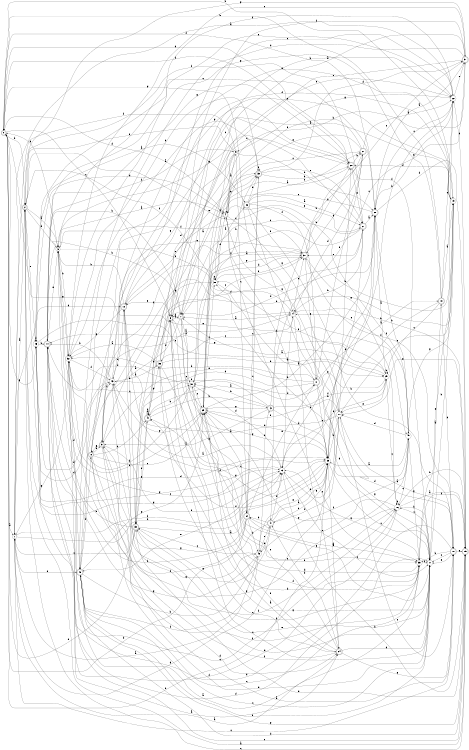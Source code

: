 digraph n40_1 {
__start0 [label="" shape="none"];

rankdir=LR;
size="8,5";

s0 [style="rounded,filled", color="black", fillcolor="white" shape="doublecircle", label="0"];
s1 [style="filled", color="black", fillcolor="white" shape="circle", label="1"];
s2 [style="rounded,filled", color="black", fillcolor="white" shape="doublecircle", label="2"];
s3 [style="filled", color="black", fillcolor="white" shape="circle", label="3"];
s4 [style="rounded,filled", color="black", fillcolor="white" shape="doublecircle", label="4"];
s5 [style="filled", color="black", fillcolor="white" shape="circle", label="5"];
s6 [style="filled", color="black", fillcolor="white" shape="circle", label="6"];
s7 [style="rounded,filled", color="black", fillcolor="white" shape="doublecircle", label="7"];
s8 [style="rounded,filled", color="black", fillcolor="white" shape="doublecircle", label="8"];
s9 [style="rounded,filled", color="black", fillcolor="white" shape="doublecircle", label="9"];
s10 [style="rounded,filled", color="black", fillcolor="white" shape="doublecircle", label="10"];
s11 [style="filled", color="black", fillcolor="white" shape="circle", label="11"];
s12 [style="rounded,filled", color="black", fillcolor="white" shape="doublecircle", label="12"];
s13 [style="filled", color="black", fillcolor="white" shape="circle", label="13"];
s14 [style="filled", color="black", fillcolor="white" shape="circle", label="14"];
s15 [style="rounded,filled", color="black", fillcolor="white" shape="doublecircle", label="15"];
s16 [style="filled", color="black", fillcolor="white" shape="circle", label="16"];
s17 [style="filled", color="black", fillcolor="white" shape="circle", label="17"];
s18 [style="rounded,filled", color="black", fillcolor="white" shape="doublecircle", label="18"];
s19 [style="filled", color="black", fillcolor="white" shape="circle", label="19"];
s20 [style="rounded,filled", color="black", fillcolor="white" shape="doublecircle", label="20"];
s21 [style="rounded,filled", color="black", fillcolor="white" shape="doublecircle", label="21"];
s22 [style="filled", color="black", fillcolor="white" shape="circle", label="22"];
s23 [style="filled", color="black", fillcolor="white" shape="circle", label="23"];
s24 [style="rounded,filled", color="black", fillcolor="white" shape="doublecircle", label="24"];
s25 [style="rounded,filled", color="black", fillcolor="white" shape="doublecircle", label="25"];
s26 [style="rounded,filled", color="black", fillcolor="white" shape="doublecircle", label="26"];
s27 [style="rounded,filled", color="black", fillcolor="white" shape="doublecircle", label="27"];
s28 [style="rounded,filled", color="black", fillcolor="white" shape="doublecircle", label="28"];
s29 [style="filled", color="black", fillcolor="white" shape="circle", label="29"];
s30 [style="filled", color="black", fillcolor="white" shape="circle", label="30"];
s31 [style="rounded,filled", color="black", fillcolor="white" shape="doublecircle", label="31"];
s32 [style="filled", color="black", fillcolor="white" shape="circle", label="32"];
s33 [style="rounded,filled", color="black", fillcolor="white" shape="doublecircle", label="33"];
s34 [style="rounded,filled", color="black", fillcolor="white" shape="doublecircle", label="34"];
s35 [style="filled", color="black", fillcolor="white" shape="circle", label="35"];
s36 [style="rounded,filled", color="black", fillcolor="white" shape="doublecircle", label="36"];
s37 [style="rounded,filled", color="black", fillcolor="white" shape="doublecircle", label="37"];
s38 [style="filled", color="black", fillcolor="white" shape="circle", label="38"];
s39 [style="rounded,filled", color="black", fillcolor="white" shape="doublecircle", label="39"];
s40 [style="rounded,filled", color="black", fillcolor="white" shape="doublecircle", label="40"];
s41 [style="rounded,filled", color="black", fillcolor="white" shape="doublecircle", label="41"];
s42 [style="rounded,filled", color="black", fillcolor="white" shape="doublecircle", label="42"];
s43 [style="filled", color="black", fillcolor="white" shape="circle", label="43"];
s44 [style="rounded,filled", color="black", fillcolor="white" shape="doublecircle", label="44"];
s45 [style="filled", color="black", fillcolor="white" shape="circle", label="45"];
s46 [style="filled", color="black", fillcolor="white" shape="circle", label="46"];
s47 [style="rounded,filled", color="black", fillcolor="white" shape="doublecircle", label="47"];
s48 [style="rounded,filled", color="black", fillcolor="white" shape="doublecircle", label="48"];
s49 [style="filled", color="black", fillcolor="white" shape="circle", label="49"];
s0 -> s1 [label="a"];
s0 -> s23 [label="b"];
s0 -> s6 [label="c"];
s0 -> s4 [label="d"];
s0 -> s49 [label="e"];
s0 -> s20 [label="f"];
s0 -> s14 [label="g"];
s1 -> s2 [label="a"];
s1 -> s13 [label="b"];
s1 -> s10 [label="c"];
s1 -> s12 [label="d"];
s1 -> s48 [label="e"];
s1 -> s13 [label="f"];
s1 -> s23 [label="g"];
s2 -> s3 [label="a"];
s2 -> s0 [label="b"];
s2 -> s15 [label="c"];
s2 -> s3 [label="d"];
s2 -> s45 [label="e"];
s2 -> s27 [label="f"];
s2 -> s13 [label="g"];
s3 -> s4 [label="a"];
s3 -> s32 [label="b"];
s3 -> s13 [label="c"];
s3 -> s0 [label="d"];
s3 -> s25 [label="e"];
s3 -> s14 [label="f"];
s3 -> s32 [label="g"];
s4 -> s5 [label="a"];
s4 -> s49 [label="b"];
s4 -> s35 [label="c"];
s4 -> s45 [label="d"];
s4 -> s12 [label="e"];
s4 -> s23 [label="f"];
s4 -> s11 [label="g"];
s5 -> s6 [label="a"];
s5 -> s28 [label="b"];
s5 -> s34 [label="c"];
s5 -> s12 [label="d"];
s5 -> s2 [label="e"];
s5 -> s1 [label="f"];
s5 -> s9 [label="g"];
s6 -> s7 [label="a"];
s6 -> s22 [label="b"];
s6 -> s24 [label="c"];
s6 -> s28 [label="d"];
s6 -> s12 [label="e"];
s6 -> s35 [label="f"];
s6 -> s34 [label="g"];
s7 -> s8 [label="a"];
s7 -> s44 [label="b"];
s7 -> s16 [label="c"];
s7 -> s30 [label="d"];
s7 -> s22 [label="e"];
s7 -> s6 [label="f"];
s7 -> s23 [label="g"];
s8 -> s9 [label="a"];
s8 -> s40 [label="b"];
s8 -> s25 [label="c"];
s8 -> s17 [label="d"];
s8 -> s37 [label="e"];
s8 -> s35 [label="f"];
s8 -> s49 [label="g"];
s9 -> s10 [label="a"];
s9 -> s19 [label="b"];
s9 -> s20 [label="c"];
s9 -> s24 [label="d"];
s9 -> s13 [label="e"];
s9 -> s43 [label="f"];
s9 -> s8 [label="g"];
s10 -> s11 [label="a"];
s10 -> s35 [label="b"];
s10 -> s17 [label="c"];
s10 -> s44 [label="d"];
s10 -> s17 [label="e"];
s10 -> s37 [label="f"];
s10 -> s15 [label="g"];
s11 -> s12 [label="a"];
s11 -> s20 [label="b"];
s11 -> s10 [label="c"];
s11 -> s47 [label="d"];
s11 -> s13 [label="e"];
s11 -> s25 [label="f"];
s11 -> s4 [label="g"];
s12 -> s13 [label="a"];
s12 -> s3 [label="b"];
s12 -> s22 [label="c"];
s12 -> s39 [label="d"];
s12 -> s19 [label="e"];
s12 -> s16 [label="f"];
s12 -> s32 [label="g"];
s13 -> s14 [label="a"];
s13 -> s15 [label="b"];
s13 -> s17 [label="c"];
s13 -> s30 [label="d"];
s13 -> s48 [label="e"];
s13 -> s29 [label="f"];
s13 -> s45 [label="g"];
s14 -> s7 [label="a"];
s14 -> s15 [label="b"];
s14 -> s36 [label="c"];
s14 -> s10 [label="d"];
s14 -> s37 [label="e"];
s14 -> s2 [label="f"];
s14 -> s24 [label="g"];
s15 -> s2 [label="a"];
s15 -> s16 [label="b"];
s15 -> s32 [label="c"];
s15 -> s39 [label="d"];
s15 -> s11 [label="e"];
s15 -> s35 [label="f"];
s15 -> s48 [label="g"];
s16 -> s15 [label="a"];
s16 -> s17 [label="b"];
s16 -> s49 [label="c"];
s16 -> s16 [label="d"];
s16 -> s34 [label="e"];
s16 -> s2 [label="f"];
s16 -> s25 [label="g"];
s17 -> s18 [label="a"];
s17 -> s19 [label="b"];
s17 -> s16 [label="c"];
s17 -> s9 [label="d"];
s17 -> s39 [label="e"];
s17 -> s9 [label="f"];
s17 -> s25 [label="g"];
s18 -> s19 [label="a"];
s18 -> s0 [label="b"];
s18 -> s29 [label="c"];
s18 -> s10 [label="d"];
s18 -> s22 [label="e"];
s18 -> s23 [label="f"];
s18 -> s44 [label="g"];
s19 -> s6 [label="a"];
s19 -> s0 [label="b"];
s19 -> s2 [label="c"];
s19 -> s20 [label="d"];
s19 -> s11 [label="e"];
s19 -> s43 [label="f"];
s19 -> s49 [label="g"];
s20 -> s4 [label="a"];
s20 -> s21 [label="b"];
s20 -> s40 [label="c"];
s20 -> s0 [label="d"];
s20 -> s27 [label="e"];
s20 -> s17 [label="f"];
s20 -> s48 [label="g"];
s21 -> s22 [label="a"];
s21 -> s47 [label="b"];
s21 -> s4 [label="c"];
s21 -> s14 [label="d"];
s21 -> s4 [label="e"];
s21 -> s38 [label="f"];
s21 -> s37 [label="g"];
s22 -> s1 [label="a"];
s22 -> s23 [label="b"];
s22 -> s28 [label="c"];
s22 -> s15 [label="d"];
s22 -> s31 [label="e"];
s22 -> s3 [label="f"];
s22 -> s5 [label="g"];
s23 -> s24 [label="a"];
s23 -> s11 [label="b"];
s23 -> s17 [label="c"];
s23 -> s45 [label="d"];
s23 -> s27 [label="e"];
s23 -> s40 [label="f"];
s23 -> s40 [label="g"];
s24 -> s25 [label="a"];
s24 -> s47 [label="b"];
s24 -> s6 [label="c"];
s24 -> s17 [label="d"];
s24 -> s25 [label="e"];
s24 -> s25 [label="f"];
s24 -> s10 [label="g"];
s25 -> s26 [label="a"];
s25 -> s28 [label="b"];
s25 -> s6 [label="c"];
s25 -> s23 [label="d"];
s25 -> s33 [label="e"];
s25 -> s38 [label="f"];
s25 -> s43 [label="g"];
s26 -> s27 [label="a"];
s26 -> s10 [label="b"];
s26 -> s21 [label="c"];
s26 -> s33 [label="d"];
s26 -> s27 [label="e"];
s26 -> s41 [label="f"];
s26 -> s17 [label="g"];
s27 -> s28 [label="a"];
s27 -> s14 [label="b"];
s27 -> s7 [label="c"];
s27 -> s9 [label="d"];
s27 -> s37 [label="e"];
s27 -> s7 [label="f"];
s27 -> s3 [label="g"];
s28 -> s29 [label="a"];
s28 -> s13 [label="b"];
s28 -> s4 [label="c"];
s28 -> s15 [label="d"];
s28 -> s13 [label="e"];
s28 -> s0 [label="f"];
s28 -> s22 [label="g"];
s29 -> s7 [label="a"];
s29 -> s29 [label="b"];
s29 -> s16 [label="c"];
s29 -> s30 [label="d"];
s29 -> s11 [label="e"];
s29 -> s38 [label="f"];
s29 -> s44 [label="g"];
s30 -> s31 [label="a"];
s30 -> s40 [label="b"];
s30 -> s25 [label="c"];
s30 -> s44 [label="d"];
s30 -> s35 [label="e"];
s30 -> s32 [label="f"];
s30 -> s37 [label="g"];
s31 -> s28 [label="a"];
s31 -> s25 [label="b"];
s31 -> s32 [label="c"];
s31 -> s48 [label="d"];
s31 -> s25 [label="e"];
s31 -> s6 [label="f"];
s31 -> s2 [label="g"];
s32 -> s24 [label="a"];
s32 -> s33 [label="b"];
s32 -> s30 [label="c"];
s32 -> s48 [label="d"];
s32 -> s22 [label="e"];
s32 -> s43 [label="f"];
s32 -> s1 [label="g"];
s33 -> s32 [label="a"];
s33 -> s20 [label="b"];
s33 -> s34 [label="c"];
s33 -> s31 [label="d"];
s33 -> s27 [label="e"];
s33 -> s33 [label="f"];
s33 -> s7 [label="g"];
s34 -> s35 [label="a"];
s34 -> s0 [label="b"];
s34 -> s33 [label="c"];
s34 -> s46 [label="d"];
s34 -> s41 [label="e"];
s34 -> s44 [label="f"];
s34 -> s43 [label="g"];
s35 -> s1 [label="a"];
s35 -> s36 [label="b"];
s35 -> s48 [label="c"];
s35 -> s30 [label="d"];
s35 -> s22 [label="e"];
s35 -> s17 [label="f"];
s35 -> s13 [label="g"];
s36 -> s32 [label="a"];
s36 -> s29 [label="b"];
s36 -> s23 [label="c"];
s36 -> s6 [label="d"];
s36 -> s33 [label="e"];
s36 -> s37 [label="f"];
s36 -> s17 [label="g"];
s37 -> s30 [label="a"];
s37 -> s20 [label="b"];
s37 -> s31 [label="c"];
s37 -> s38 [label="d"];
s37 -> s41 [label="e"];
s37 -> s3 [label="f"];
s37 -> s16 [label="g"];
s38 -> s29 [label="a"];
s38 -> s33 [label="b"];
s38 -> s38 [label="c"];
s38 -> s4 [label="d"];
s38 -> s37 [label="e"];
s38 -> s8 [label="f"];
s38 -> s39 [label="g"];
s39 -> s23 [label="a"];
s39 -> s3 [label="b"];
s39 -> s1 [label="c"];
s39 -> s0 [label="d"];
s39 -> s40 [label="e"];
s39 -> s35 [label="f"];
s39 -> s6 [label="g"];
s40 -> s41 [label="a"];
s40 -> s42 [label="b"];
s40 -> s37 [label="c"];
s40 -> s40 [label="d"];
s40 -> s39 [label="e"];
s40 -> s40 [label="f"];
s40 -> s36 [label="g"];
s41 -> s18 [label="a"];
s41 -> s32 [label="b"];
s41 -> s23 [label="c"];
s41 -> s39 [label="d"];
s41 -> s9 [label="e"];
s41 -> s21 [label="f"];
s41 -> s17 [label="g"];
s42 -> s9 [label="a"];
s42 -> s30 [label="b"];
s42 -> s31 [label="c"];
s42 -> s23 [label="d"];
s42 -> s43 [label="e"];
s42 -> s29 [label="f"];
s42 -> s25 [label="g"];
s43 -> s36 [label="a"];
s43 -> s44 [label="b"];
s43 -> s12 [label="c"];
s43 -> s45 [label="d"];
s43 -> s19 [label="e"];
s43 -> s23 [label="f"];
s43 -> s46 [label="g"];
s44 -> s24 [label="a"];
s44 -> s7 [label="b"];
s44 -> s16 [label="c"];
s44 -> s17 [label="d"];
s44 -> s3 [label="e"];
s44 -> s5 [label="f"];
s44 -> s20 [label="g"];
s45 -> s26 [label="a"];
s45 -> s44 [label="b"];
s45 -> s28 [label="c"];
s45 -> s43 [label="d"];
s45 -> s41 [label="e"];
s45 -> s45 [label="f"];
s45 -> s0 [label="g"];
s46 -> s1 [label="a"];
s46 -> s42 [label="b"];
s46 -> s39 [label="c"];
s46 -> s47 [label="d"];
s46 -> s23 [label="e"];
s46 -> s48 [label="f"];
s46 -> s44 [label="g"];
s47 -> s23 [label="a"];
s47 -> s34 [label="b"];
s47 -> s23 [label="c"];
s47 -> s13 [label="d"];
s47 -> s46 [label="e"];
s47 -> s32 [label="f"];
s47 -> s39 [label="g"];
s48 -> s14 [label="a"];
s48 -> s46 [label="b"];
s48 -> s17 [label="c"];
s48 -> s15 [label="d"];
s48 -> s17 [label="e"];
s48 -> s8 [label="f"];
s48 -> s25 [label="g"];
s49 -> s23 [label="a"];
s49 -> s28 [label="b"];
s49 -> s38 [label="c"];
s49 -> s11 [label="d"];
s49 -> s14 [label="e"];
s49 -> s46 [label="f"];
s49 -> s35 [label="g"];

}